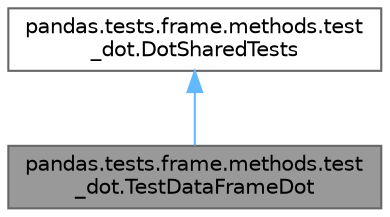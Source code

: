 digraph "pandas.tests.frame.methods.test_dot.TestDataFrameDot"
{
 // LATEX_PDF_SIZE
  bgcolor="transparent";
  edge [fontname=Helvetica,fontsize=10,labelfontname=Helvetica,labelfontsize=10];
  node [fontname=Helvetica,fontsize=10,shape=box,height=0.2,width=0.4];
  Node1 [id="Node000001",label="pandas.tests.frame.methods.test\l_dot.TestDataFrameDot",height=0.2,width=0.4,color="gray40", fillcolor="grey60", style="filled", fontcolor="black",tooltip=" "];
  Node2 -> Node1 [id="edge2_Node000001_Node000002",dir="back",color="steelblue1",style="solid",tooltip=" "];
  Node2 [id="Node000002",label="pandas.tests.frame.methods.test\l_dot.DotSharedTests",height=0.2,width=0.4,color="gray40", fillcolor="white", style="filled",URL="$classpandas_1_1tests_1_1frame_1_1methods_1_1test__dot_1_1DotSharedTests.html",tooltip=" "];
}
